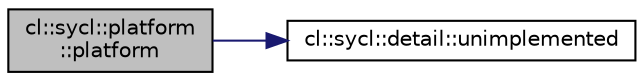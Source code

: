 digraph "cl::sycl::platform::platform"
{
 // INTERACTIVE_SVG=YES
  bgcolor="transparent";
  edge [fontname="Helvetica",fontsize="10",labelfontname="Helvetica",labelfontsize="10"];
  node [fontname="Helvetica",fontsize="10",shape=record];
  rankdir="LR";
  Node1 [label="cl::sycl::platform\l::platform",height=0.2,width=0.4,color="black", fillcolor="grey75", style="filled", fontcolor="black"];
  Node1 -> Node2 [color="midnightblue",fontsize="10",style="solid",fontname="Helvetica"];
  Node2 [label="cl::sycl::detail::unimplemented",height=0.2,width=0.4,color="black",URL="$group__debug__trace.html#gabc18198696a1e2ec4ea6c231a8c90391",tooltip="Display an \"unimplemented\" message. "];
}
